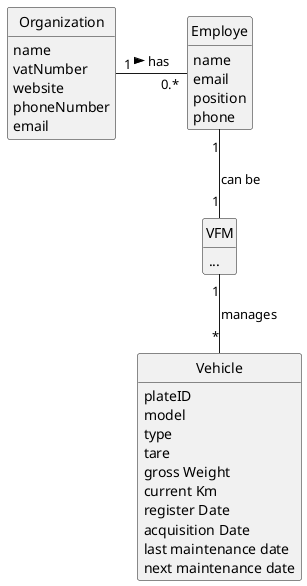 @startuml
skinparam monochrome true
skinparam packageStyle rectangle
skinparam shadowing false

'left to right direction

skinparam classAttributeIconSize 0

hide circle
hide methods

'title Domain Model

'class Platform {
'  -description
'}

class Organization {
    name
    vatNumber
    website
    phoneNumber
    email
}



class Employe {
    name
    email
    position
    phone
}
class VFM {
    ...
}
class Vehicle {
    plateID
    model
    type
    tare
        gross Weight
        current Km
         register Date
         acquisition Date
         maintenance/Checkup Frequency (in Kms)
         last maintenance date
         next maintenance date
}
'class User {
'    name
'    email
'    password
'}

Organization "1" - "0.*" Employe : has >
Employe "1" -- "1" VFM : can be
VFM "1" -- "*" Vehicle: manages

@enduml